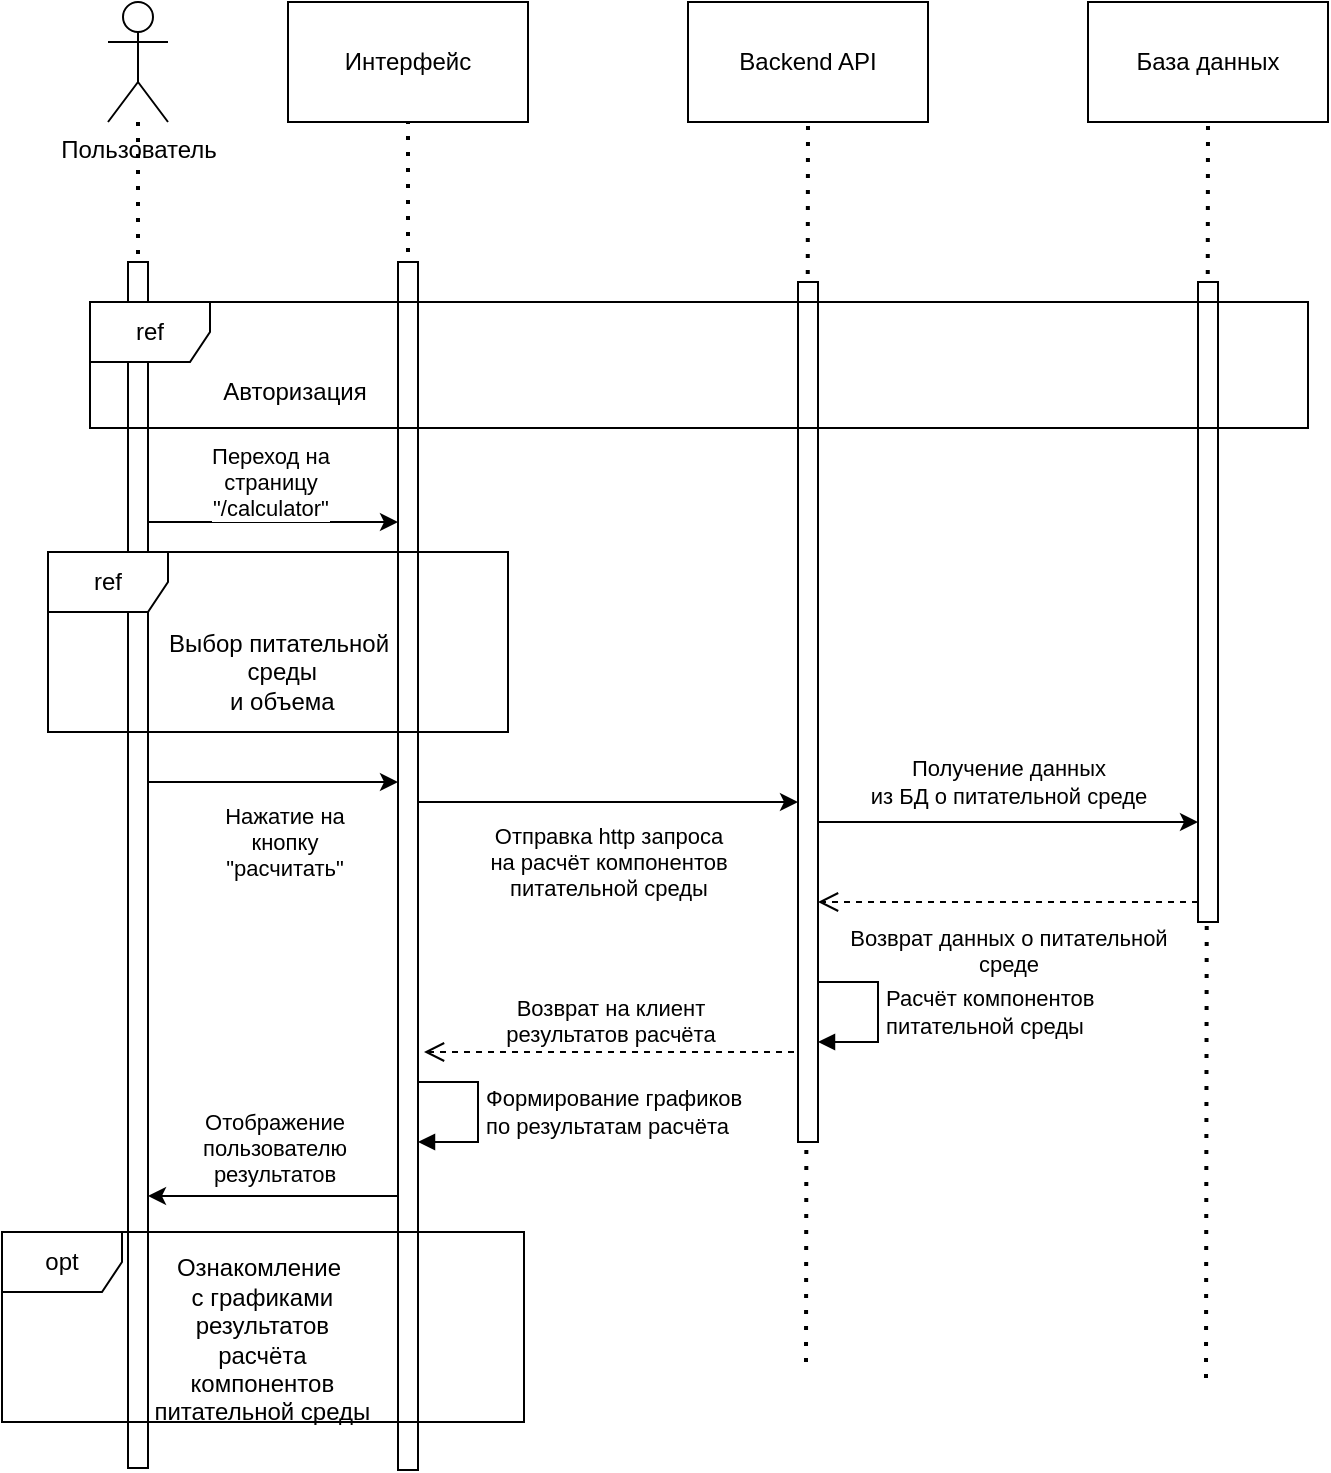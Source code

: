 <mxfile version="22.1.11" type="github">
  <diagram name="Page-1" id="hHci7Eus1n0ar48bg8fT">
    <mxGraphModel dx="1400" dy="738" grid="0" gridSize="10" guides="1" tooltips="1" connect="1" arrows="1" fold="1" page="1" pageScale="1" pageWidth="850" pageHeight="1100" math="0" shadow="0">
      <root>
        <mxCell id="0" />
        <mxCell id="1" parent="0" />
        <mxCell id="jAcQPBiitMufRKelgAvH-20" value="" style="endArrow=none;dashed=1;html=1;dashPattern=1 3;strokeWidth=2;rounded=0;" edge="1" parent="1" source="jAcQPBiitMufRKelgAvH-24">
          <mxGeometry width="50" height="50" relative="1" as="geometry">
            <mxPoint x="220" y="300" as="sourcePoint" />
            <mxPoint x="85" y="687" as="targetPoint" />
          </mxGeometry>
        </mxCell>
        <mxCell id="jAcQPBiitMufRKelgAvH-21" value="" style="endArrow=none;dashed=1;html=1;dashPattern=1 3;strokeWidth=2;rounded=0;entryX=0.5;entryY=1;entryDx=0;entryDy=0;" edge="1" parent="1" target="jAcQPBiitMufRKelgAvH-25">
          <mxGeometry width="50" height="50" relative="1" as="geometry">
            <mxPoint x="220" y="697" as="sourcePoint" />
            <mxPoint x="270" y="250" as="targetPoint" />
          </mxGeometry>
        </mxCell>
        <mxCell id="jAcQPBiitMufRKelgAvH-22" value="" style="endArrow=none;dashed=1;html=1;dashPattern=1 3;strokeWidth=2;rounded=0;entryX=0.5;entryY=1;entryDx=0;entryDy=0;" edge="1" parent="1" target="jAcQPBiitMufRKelgAvH-28">
          <mxGeometry width="50" height="50" relative="1" as="geometry">
            <mxPoint x="419" y="700" as="sourcePoint" />
            <mxPoint x="270" y="250" as="targetPoint" />
          </mxGeometry>
        </mxCell>
        <mxCell id="jAcQPBiitMufRKelgAvH-23" value="" style="endArrow=none;dashed=1;html=1;dashPattern=1 3;strokeWidth=2;rounded=0;entryX=0.5;entryY=1;entryDx=0;entryDy=0;" edge="1" parent="1" target="jAcQPBiitMufRKelgAvH-30">
          <mxGeometry width="50" height="50" relative="1" as="geometry">
            <mxPoint x="619" y="708" as="sourcePoint" />
            <mxPoint x="270" y="250" as="targetPoint" />
          </mxGeometry>
        </mxCell>
        <mxCell id="jAcQPBiitMufRKelgAvH-24" value="Пользователь" style="shape=umlActor;verticalLabelPosition=bottom;verticalAlign=top;html=1;outlineConnect=0;align=center;horizontal=1;labelPosition=center;" vertex="1" parent="1">
          <mxGeometry x="70" y="20" width="30" height="60" as="geometry" />
        </mxCell>
        <mxCell id="jAcQPBiitMufRKelgAvH-25" value="Интерфейс" style="rounded=0;whiteSpace=wrap;html=1;" vertex="1" parent="1">
          <mxGeometry x="160" y="20" width="120" height="60" as="geometry" />
        </mxCell>
        <mxCell id="jAcQPBiitMufRKelgAvH-26" value="" style="html=1;points=[[0,0,0,0,5],[0,1,0,0,-5],[1,0,0,0,5],[1,1,0,0,-5]];perimeter=orthogonalPerimeter;outlineConnect=0;targetShapes=umlLifeline;portConstraint=eastwest;newEdgeStyle={&quot;curved&quot;:0,&quot;rounded&quot;:0};" vertex="1" parent="1">
          <mxGeometry x="80" y="150" width="10" height="603" as="geometry" />
        </mxCell>
        <mxCell id="jAcQPBiitMufRKelgAvH-27" value="" style="html=1;points=[[0,0,0,0,5],[0,1,0,0,-5],[1,0,0,0,5],[1,1,0,0,-5]];perimeter=orthogonalPerimeter;outlineConnect=0;targetShapes=umlLifeline;portConstraint=eastwest;newEdgeStyle={&quot;curved&quot;:0,&quot;rounded&quot;:0};" vertex="1" parent="1">
          <mxGeometry x="215" y="150" width="10" height="604" as="geometry" />
        </mxCell>
        <mxCell id="jAcQPBiitMufRKelgAvH-28" value="Backend API" style="rounded=0;whiteSpace=wrap;html=1;" vertex="1" parent="1">
          <mxGeometry x="360" y="20" width="120" height="60" as="geometry" />
        </mxCell>
        <mxCell id="jAcQPBiitMufRKelgAvH-29" value="" style="html=1;points=[[0,0,0,0,5],[0,1,0,0,-5],[1,0,0,0,5],[1,1,0,0,-5]];perimeter=orthogonalPerimeter;outlineConnect=0;targetShapes=umlLifeline;portConstraint=eastwest;newEdgeStyle={&quot;curved&quot;:0,&quot;rounded&quot;:0};" vertex="1" parent="1">
          <mxGeometry x="415" y="160" width="10" height="430" as="geometry" />
        </mxCell>
        <mxCell id="jAcQPBiitMufRKelgAvH-30" value="База данных" style="rounded=0;whiteSpace=wrap;html=1;" vertex="1" parent="1">
          <mxGeometry x="560" y="20" width="120" height="60" as="geometry" />
        </mxCell>
        <mxCell id="jAcQPBiitMufRKelgAvH-31" value="" style="html=1;points=[[0,0,0,0,5],[0,1,0,0,-5],[1,0,0,0,5],[1,1,0,0,-5]];perimeter=orthogonalPerimeter;outlineConnect=0;targetShapes=umlLifeline;portConstraint=eastwest;newEdgeStyle={&quot;curved&quot;:0,&quot;rounded&quot;:0};" vertex="1" parent="1">
          <mxGeometry x="615" y="160" width="10" height="320" as="geometry" />
        </mxCell>
        <mxCell id="jAcQPBiitMufRKelgAvH-32" value="ref" style="shape=umlFrame;whiteSpace=wrap;html=1;pointerEvents=0;labelBackgroundColor=default;" vertex="1" parent="1">
          <mxGeometry x="61" y="170" width="609" height="63" as="geometry" />
        </mxCell>
        <mxCell id="jAcQPBiitMufRKelgAvH-33" value="Авторизация" style="text;html=1;align=center;verticalAlign=middle;resizable=0;points=[];autosize=1;strokeColor=none;fillColor=none;" vertex="1" parent="1">
          <mxGeometry x="113" y="200" width="100" height="30" as="geometry" />
        </mxCell>
        <mxCell id="jAcQPBiitMufRKelgAvH-34" value="" style="endArrow=classic;html=1;rounded=0;" edge="1" parent="1" source="jAcQPBiitMufRKelgAvH-26" target="jAcQPBiitMufRKelgAvH-27">
          <mxGeometry width="50" height="50" relative="1" as="geometry">
            <mxPoint x="400" y="350" as="sourcePoint" />
            <mxPoint x="210" y="300" as="targetPoint" />
            <Array as="points">
              <mxPoint x="170" y="280" />
            </Array>
          </mxGeometry>
        </mxCell>
        <mxCell id="jAcQPBiitMufRKelgAvH-35" value="&lt;div&gt;Переход на &lt;br&gt;&lt;/div&gt;&lt;div&gt;страницу&lt;/div&gt;&lt;div&gt;&quot;/calculator&quot;&lt;br&gt;&lt;/div&gt;" style="edgeLabel;html=1;align=center;verticalAlign=middle;resizable=0;points=[];" vertex="1" connectable="0" parent="jAcQPBiitMufRKelgAvH-34">
          <mxGeometry x="-0.109" relative="1" as="geometry">
            <mxPoint x="5" y="-20" as="offset" />
          </mxGeometry>
        </mxCell>
        <mxCell id="jAcQPBiitMufRKelgAvH-48" value="ref" style="shape=umlFrame;whiteSpace=wrap;html=1;pointerEvents=0;" vertex="1" parent="1">
          <mxGeometry x="40" y="295" width="230" height="90" as="geometry" />
        </mxCell>
        <mxCell id="jAcQPBiitMufRKelgAvH-49" value="&lt;div&gt;Выбор питательной&lt;/div&gt;&lt;div&gt;&amp;nbsp;среды&lt;/div&gt;&amp;nbsp;и объема" style="text;html=1;align=center;verticalAlign=middle;resizable=0;points=[];autosize=1;strokeColor=none;fillColor=none;" vertex="1" parent="1">
          <mxGeometry x="90" y="325" width="130" height="60" as="geometry" />
        </mxCell>
        <mxCell id="jAcQPBiitMufRKelgAvH-50" value="" style="endArrow=classic;html=1;rounded=0;" edge="1" parent="1">
          <mxGeometry width="50" height="50" relative="1" as="geometry">
            <mxPoint x="90" y="410" as="sourcePoint" />
            <mxPoint x="215" y="410" as="targetPoint" />
          </mxGeometry>
        </mxCell>
        <mxCell id="jAcQPBiitMufRKelgAvH-51" value="&lt;div&gt;Нажатие на&lt;/div&gt;&lt;div&gt;кнопку&lt;/div&gt;&lt;div&gt;&quot;расчитать&quot;&lt;br&gt;&lt;/div&gt;" style="edgeLabel;html=1;align=center;verticalAlign=middle;resizable=0;points=[];" vertex="1" connectable="0" parent="jAcQPBiitMufRKelgAvH-50">
          <mxGeometry x="0.162" y="2" relative="1" as="geometry">
            <mxPoint x="-5" y="32" as="offset" />
          </mxGeometry>
        </mxCell>
        <mxCell id="jAcQPBiitMufRKelgAvH-52" value="" style="endArrow=classic;html=1;rounded=0;" edge="1" parent="1">
          <mxGeometry width="50" height="50" relative="1" as="geometry">
            <mxPoint x="225" y="420" as="sourcePoint" />
            <mxPoint x="415" y="420" as="targetPoint" />
          </mxGeometry>
        </mxCell>
        <mxCell id="jAcQPBiitMufRKelgAvH-53" value="&lt;div&gt;Отправка http запроса&lt;/div&gt;&lt;div&gt;на расчёт компонентов &lt;br&gt;&lt;/div&gt;&lt;div&gt;питательной среды&lt;br&gt;&lt;/div&gt;" style="edgeLabel;html=1;align=center;verticalAlign=middle;resizable=0;points=[];" vertex="1" connectable="0" parent="jAcQPBiitMufRKelgAvH-52">
          <mxGeometry x="-0.138" y="2" relative="1" as="geometry">
            <mxPoint x="13" y="32" as="offset" />
          </mxGeometry>
        </mxCell>
        <mxCell id="jAcQPBiitMufRKelgAvH-54" value="" style="endArrow=classic;html=1;rounded=0;" edge="1" parent="1">
          <mxGeometry width="50" height="50" relative="1" as="geometry">
            <mxPoint x="425" y="430" as="sourcePoint" />
            <mxPoint x="615" y="430" as="targetPoint" />
          </mxGeometry>
        </mxCell>
        <mxCell id="jAcQPBiitMufRKelgAvH-55" value="&lt;div&gt;Получение данных&lt;/div&gt;&lt;div&gt;из БД о питательной среде&lt;br&gt;&lt;/div&gt;" style="edgeLabel;html=1;align=center;verticalAlign=middle;resizable=0;points=[];" vertex="1" connectable="0" parent="jAcQPBiitMufRKelgAvH-54">
          <mxGeometry x="-0.107" y="-2" relative="1" as="geometry">
            <mxPoint x="10" y="-22" as="offset" />
          </mxGeometry>
        </mxCell>
        <mxCell id="jAcQPBiitMufRKelgAvH-56" value="&lt;div&gt;Возврат данных о питательной&lt;/div&gt;&lt;div&gt;среде&lt;br&gt;&lt;/div&gt;" style="html=1;verticalAlign=bottom;endArrow=open;dashed=1;endSize=8;curved=0;rounded=0;" edge="1" parent="1">
          <mxGeometry y="40" relative="1" as="geometry">
            <mxPoint x="615" y="470" as="sourcePoint" />
            <mxPoint x="425" y="470" as="targetPoint" />
            <mxPoint as="offset" />
          </mxGeometry>
        </mxCell>
        <mxCell id="jAcQPBiitMufRKelgAvH-58" value="&lt;div&gt;Расчёт компонентов&lt;/div&gt;&lt;div&gt;питательной среды&lt;br&gt;&lt;/div&gt;" style="html=1;align=left;spacingLeft=2;endArrow=block;rounded=0;edgeStyle=orthogonalEdgeStyle;curved=0;rounded=0;" edge="1" target="jAcQPBiitMufRKelgAvH-29" parent="1">
          <mxGeometry relative="1" as="geometry">
            <mxPoint x="425" y="510" as="sourcePoint" />
            <Array as="points">
              <mxPoint x="455" y="510" />
              <mxPoint x="455" y="540" />
            </Array>
            <mxPoint x="430" y="540.034" as="targetPoint" />
          </mxGeometry>
        </mxCell>
        <mxCell id="jAcQPBiitMufRKelgAvH-59" value="&lt;div&gt;Возврат на клиент&lt;/div&gt;&lt;div&gt;результатов расчёта&lt;br&gt;&lt;/div&gt;" style="html=1;verticalAlign=bottom;endArrow=open;dashed=1;endSize=8;curved=0;rounded=0;" edge="1" parent="1">
          <mxGeometry relative="1" as="geometry">
            <mxPoint x="413" y="545" as="sourcePoint" />
            <mxPoint x="228" y="545" as="targetPoint" />
          </mxGeometry>
        </mxCell>
        <mxCell id="jAcQPBiitMufRKelgAvH-60" value="" style="endArrow=classic;html=1;rounded=0;" edge="1" parent="1">
          <mxGeometry width="50" height="50" relative="1" as="geometry">
            <mxPoint x="215" y="617" as="sourcePoint" />
            <mxPoint x="90" y="617" as="targetPoint" />
          </mxGeometry>
        </mxCell>
        <mxCell id="jAcQPBiitMufRKelgAvH-61" value="&lt;div&gt;Отображение &lt;br&gt;&lt;/div&gt;&lt;div&gt;пользователю&lt;/div&gt;&lt;div&gt;результатов&lt;br&gt;&lt;/div&gt;" style="edgeLabel;html=1;align=center;verticalAlign=middle;resizable=0;points=[];" vertex="1" connectable="0" parent="jAcQPBiitMufRKelgAvH-60">
          <mxGeometry x="0.02" y="3" relative="1" as="geometry">
            <mxPoint x="2" y="-27" as="offset" />
          </mxGeometry>
        </mxCell>
        <mxCell id="jAcQPBiitMufRKelgAvH-63" value="&lt;div&gt;Формирование графиков&lt;/div&gt;&lt;div&gt;по результатам расчёта&lt;br&gt;&lt;/div&gt;" style="html=1;align=left;spacingLeft=2;endArrow=block;rounded=0;edgeStyle=orthogonalEdgeStyle;curved=0;rounded=0;" edge="1" target="jAcQPBiitMufRKelgAvH-27" parent="1">
          <mxGeometry relative="1" as="geometry">
            <mxPoint x="225" y="560" as="sourcePoint" />
            <Array as="points">
              <mxPoint x="255" y="560" />
              <mxPoint x="255" y="590" />
            </Array>
            <mxPoint x="230" y="590.0" as="targetPoint" />
          </mxGeometry>
        </mxCell>
        <mxCell id="jAcQPBiitMufRKelgAvH-64" value="opt" style="shape=umlFrame;whiteSpace=wrap;html=1;pointerEvents=0;" vertex="1" parent="1">
          <mxGeometry x="17" y="635" width="261" height="95" as="geometry" />
        </mxCell>
        <mxCell id="jAcQPBiitMufRKelgAvH-65" value="&lt;div&gt;Ознакомление&lt;/div&gt;&lt;div&gt;&amp;nbsp;с графиками&lt;/div&gt;&lt;div&gt;&amp;nbsp;результатов&lt;/div&gt;&lt;div&gt;&amp;nbsp;расчёта&lt;/div&gt;&lt;div&gt;&amp;nbsp;компонентов&lt;/div&gt;&lt;div&gt;&amp;nbsp;питательной среды&lt;/div&gt;" style="text;html=1;align=center;verticalAlign=middle;resizable=0;points=[];autosize=1;strokeColor=none;fillColor=none;" vertex="1" parent="1">
          <mxGeometry x="80" y="640" width="130" height="98" as="geometry" />
        </mxCell>
      </root>
    </mxGraphModel>
  </diagram>
</mxfile>

